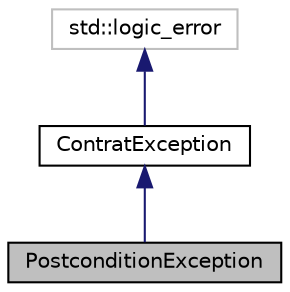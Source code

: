 digraph "PostconditionException"
{
 // LATEX_PDF_SIZE
  edge [fontname="Helvetica",fontsize="10",labelfontname="Helvetica",labelfontsize="10"];
  node [fontname="Helvetica",fontsize="10",shape=record];
  Node1 [label="PostconditionException",height=0.2,width=0.4,color="black", fillcolor="grey75", style="filled", fontcolor="black",tooltip="Classe pour la gestion des erreurs de postcondition."];
  Node2 -> Node1 [dir="back",color="midnightblue",fontsize="10",style="solid",fontname="Helvetica"];
  Node2 [label="ContratException",height=0.2,width=0.4,color="black", fillcolor="white", style="filled",URL="$class_contrat_exception.html",tooltip="Classe de base des exceptions de contrat."];
  Node3 -> Node2 [dir="back",color="midnightblue",fontsize="10",style="solid",fontname="Helvetica"];
  Node3 [label="std::logic_error",height=0.2,width=0.4,color="grey75", fillcolor="white", style="filled",tooltip=" "];
}
